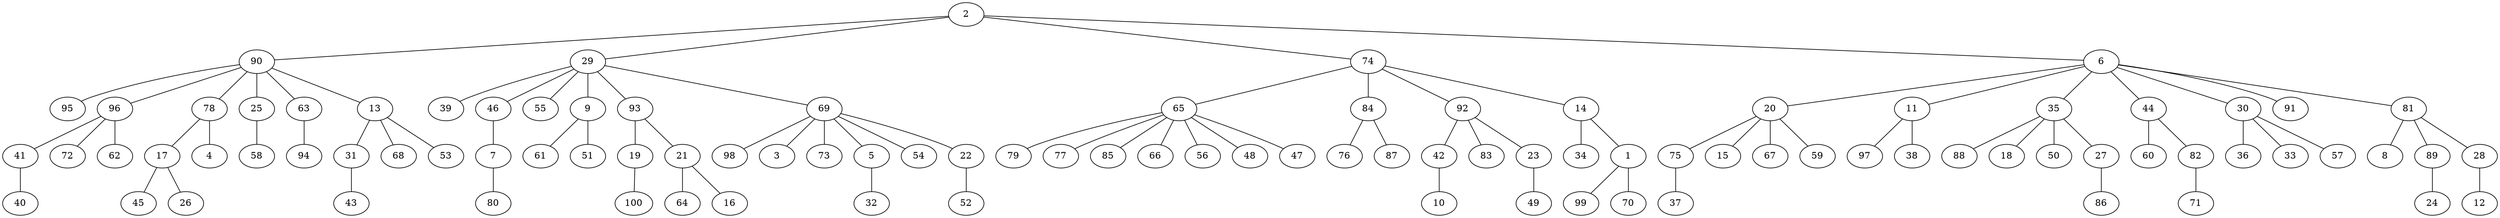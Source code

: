graph {
2--90
2--29
2--74
2--6
6--20
6--11
6--35
6--44
6--30
6--91
6--81
90--95
90--96
90--78
90--25
90--63
90--13
74--65
74--84
74--92
74--14
29--39
29--46
29--55
29--9
29--93
29--69
96--41
96--72
96--62
65--79
65--77
65--85
65--66
65--56
65--48
65--47
35--88
35--18
35--50
35--27
69--98
69--3
69--73
69--5
69--54
69--22
9--61
9--51
11--97
11--38
44--60
44--82
13--31
13--68
13--53
78--17
78--4
14--34
14--1
46--7
81--8
81--89
81--28
20--75
20--15
20--67
20--59
84--76
84--87
25--58
92--42
92--83
92--23
93--19
93--21
30--36
30--33
30--57
63--94
1--99
1--70
5--32
7--80
17--45
17--26
19--100
21--64
21--16
22--52
23--49
27--86
28--12
31--43
41--40
42--10
75--37
82--71
89--24
}
